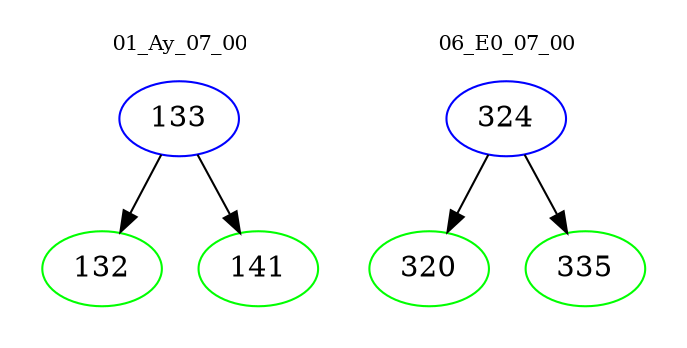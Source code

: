 digraph{
subgraph cluster_0 {
color = white
label = "01_Ay_07_00";
fontsize=10;
T0_133 [label="133", color="blue"]
T0_133 -> T0_132 [color="black"]
T0_132 [label="132", color="green"]
T0_133 -> T0_141 [color="black"]
T0_141 [label="141", color="green"]
}
subgraph cluster_1 {
color = white
label = "06_E0_07_00";
fontsize=10;
T1_324 [label="324", color="blue"]
T1_324 -> T1_320 [color="black"]
T1_320 [label="320", color="green"]
T1_324 -> T1_335 [color="black"]
T1_335 [label="335", color="green"]
}
}
